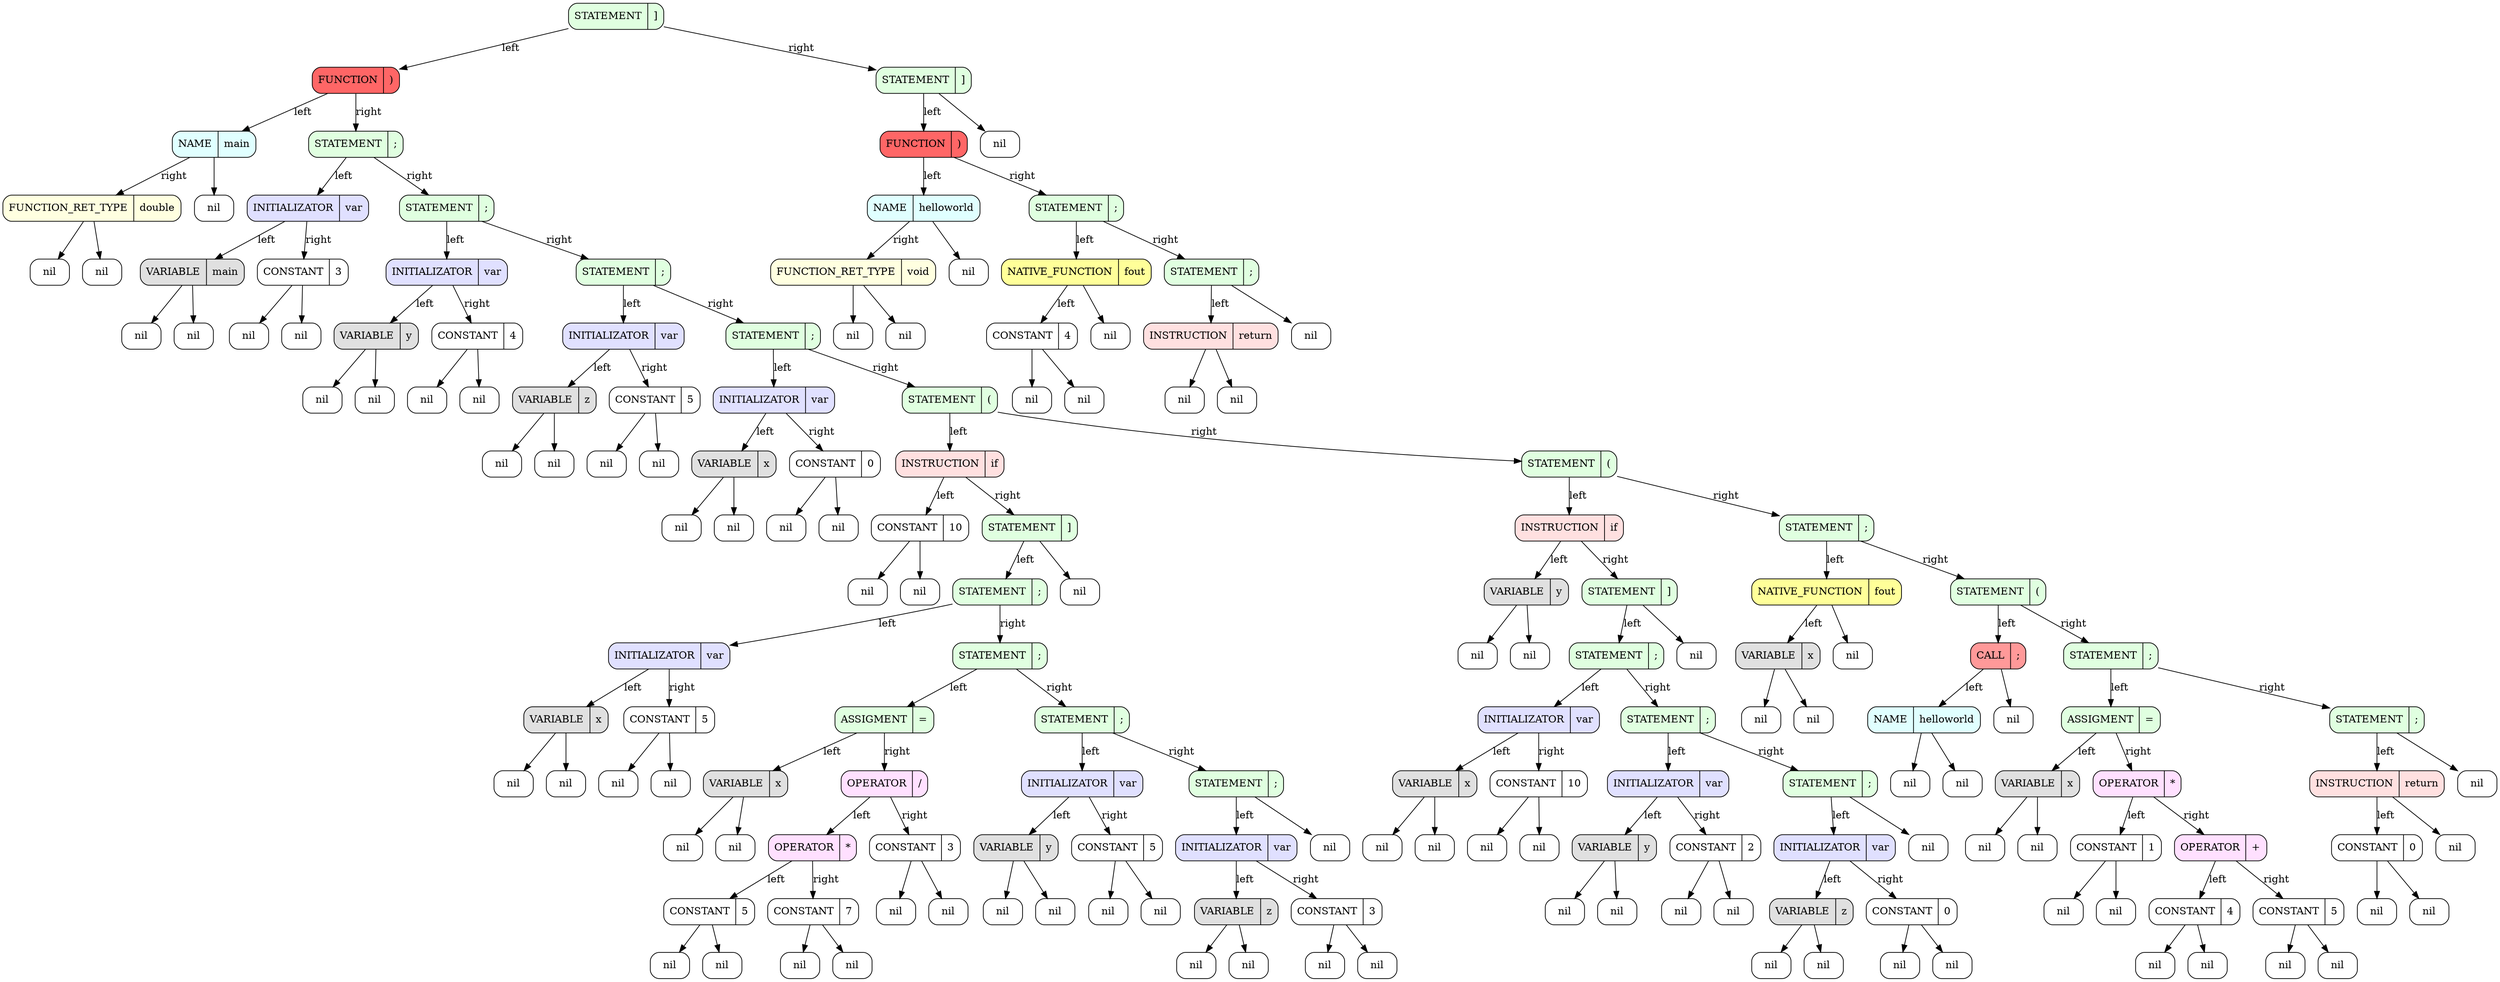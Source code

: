 ########################################################### SetDot
digraph 
{
rankdir = TB # RANKDIR
		node_0x622000001420 [style = filled, fillcolor = "#E0FFE0", shape = Mrecord label =  "STATEMENT | {]}"]
		node_0x6220000002b0 [style = filled, fillcolor = "#FF6666", shape = Mrecord label =  "FUNCTION | {)}"]
		node_0x622000000250 [style = filled, fillcolor = "#E0FFFF", shape = Mrecord label =  "NAME | {main}"]
		node_0x622000000220 [style = filled, fillcolor = "#FFFFE0", shape = Mrecord label =  "FUNCTION_RET_TYPE | {double}"]
		nil_0 [style = filled, fillcolor = "white", shape = Mrecord, label = "nil"]
		node_0x622000000220 -> nil_0 
		nil_1 [style = filled, fillcolor = "white", shape = Mrecord, label = "nil"]
		node_0x622000000220 -> nil_1 
		node_0x622000000250 -> node_0x622000000220 [label = "right"]
		nil_2 [style = filled, fillcolor = "white", shape = Mrecord, label = "nil"]
		node_0x622000000250 -> nil_2 
		node_0x6220000002b0 -> node_0x622000000250 [label = "left"]
		node_0x6220000003d0 [style = filled, fillcolor = "#E0FFE0", shape = Mrecord label =  "STATEMENT | {;}"]
		node_0x622000000310 [style = filled, fillcolor = "#E0E0FF", shape = Mrecord label =  "INITIALIZATOR | {var}"]
		node_0x622000000340 [style = filled, fillcolor = "#E0E0E0", shape = Mrecord label =  "VARIABLE | {main}"]
		nil_3 [style = filled, fillcolor = "white", shape = Mrecord, label = "nil"]
		node_0x622000000340 -> nil_3 
		nil_4 [style = filled, fillcolor = "white", shape = Mrecord, label = "nil"]
		node_0x622000000340 -> nil_4 
		node_0x622000000310 -> node_0x622000000340 [label = "left"]
		node_0x6220000003a0 [style = filled, fillcolor = "#FFFFFF", shape = Mrecord label =  "CONSTANT | {3}"]
		nil_5 [style = filled, fillcolor = "white", shape = Mrecord, label = "nil"]
		node_0x6220000003a0 -> nil_5 
		nil_6 [style = filled, fillcolor = "white", shape = Mrecord, label = "nil"]
		node_0x6220000003a0 -> nil_6 
		node_0x622000000310 -> node_0x6220000003a0 [label = "right"]
		node_0x6220000003d0 -> node_0x622000000310 [label = "left"]
		node_0x6220000004c0 [style = filled, fillcolor = "#E0FFE0", shape = Mrecord label =  "STATEMENT | {;}"]
		node_0x622000000400 [style = filled, fillcolor = "#E0E0FF", shape = Mrecord label =  "INITIALIZATOR | {var}"]
		node_0x622000000430 [style = filled, fillcolor = "#E0E0E0", shape = Mrecord label =  "VARIABLE | {y}"]
		nil_7 [style = filled, fillcolor = "white", shape = Mrecord, label = "nil"]
		node_0x622000000430 -> nil_7 
		nil_8 [style = filled, fillcolor = "white", shape = Mrecord, label = "nil"]
		node_0x622000000430 -> nil_8 
		node_0x622000000400 -> node_0x622000000430 [label = "left"]
		node_0x622000000490 [style = filled, fillcolor = "#FFFFFF", shape = Mrecord label =  "CONSTANT | {4}"]
		nil_9 [style = filled, fillcolor = "white", shape = Mrecord, label = "nil"]
		node_0x622000000490 -> nil_9 
		nil_10 [style = filled, fillcolor = "white", shape = Mrecord, label = "nil"]
		node_0x622000000490 -> nil_10 
		node_0x622000000400 -> node_0x622000000490 [label = "right"]
		node_0x6220000004c0 -> node_0x622000000400 [label = "left"]
		node_0x6220000005b0 [style = filled, fillcolor = "#E0FFE0", shape = Mrecord label =  "STATEMENT | {;}"]
		node_0x6220000004f0 [style = filled, fillcolor = "#E0E0FF", shape = Mrecord label =  "INITIALIZATOR | {var}"]
		node_0x622000000520 [style = filled, fillcolor = "#E0E0E0", shape = Mrecord label =  "VARIABLE | {z}"]
		nil_11 [style = filled, fillcolor = "white", shape = Mrecord, label = "nil"]
		node_0x622000000520 -> nil_11 
		nil_12 [style = filled, fillcolor = "white", shape = Mrecord, label = "nil"]
		node_0x622000000520 -> nil_12 
		node_0x6220000004f0 -> node_0x622000000520 [label = "left"]
		node_0x622000000580 [style = filled, fillcolor = "#FFFFFF", shape = Mrecord label =  "CONSTANT | {5}"]
		nil_13 [style = filled, fillcolor = "white", shape = Mrecord, label = "nil"]
		node_0x622000000580 -> nil_13 
		nil_14 [style = filled, fillcolor = "white", shape = Mrecord, label = "nil"]
		node_0x622000000580 -> nil_14 
		node_0x6220000004f0 -> node_0x622000000580 [label = "right"]
		node_0x6220000005b0 -> node_0x6220000004f0 [label = "left"]
		node_0x6220000006a0 [style = filled, fillcolor = "#E0FFE0", shape = Mrecord label =  "STATEMENT | {;}"]
		node_0x6220000005e0 [style = filled, fillcolor = "#E0E0FF", shape = Mrecord label =  "INITIALIZATOR | {var}"]
		node_0x622000000610 [style = filled, fillcolor = "#E0E0E0", shape = Mrecord label =  "VARIABLE | {x}"]
		nil_15 [style = filled, fillcolor = "white", shape = Mrecord, label = "nil"]
		node_0x622000000610 -> nil_15 
		nil_16 [style = filled, fillcolor = "white", shape = Mrecord, label = "nil"]
		node_0x622000000610 -> nil_16 
		node_0x6220000005e0 -> node_0x622000000610 [label = "left"]
		node_0x622000000670 [style = filled, fillcolor = "#FFFFFF", shape = Mrecord label =  "CONSTANT | {0}"]
		nil_17 [style = filled, fillcolor = "white", shape = Mrecord, label = "nil"]
		node_0x622000000670 -> nil_17 
		nil_18 [style = filled, fillcolor = "white", shape = Mrecord, label = "nil"]
		node_0x622000000670 -> nil_18 
		node_0x6220000005e0 -> node_0x622000000670 [label = "right"]
		node_0x6220000006a0 -> node_0x6220000005e0 [label = "left"]
		node_0x622000000700 [style = filled, fillcolor = "#E0FFE0", shape = Mrecord label =  "STATEMENT | {(}"]
		node_0x6220000006d0 [style = filled, fillcolor = "#FFE0E0", shape = Mrecord label =  "INSTRUCTION | {if}"]
		node_0x622000000730 [style = filled, fillcolor = "#FFFFFF", shape = Mrecord label =  "CONSTANT | {10}"]
		nil_19 [style = filled, fillcolor = "white", shape = Mrecord, label = "nil"]
		node_0x622000000730 -> nil_19 
		nil_20 [style = filled, fillcolor = "white", shape = Mrecord, label = "nil"]
		node_0x622000000730 -> nil_20 
		node_0x6220000006d0 -> node_0x622000000730 [label = "left"]
		node_0x622000000c10 [style = filled, fillcolor = "#E0FFE0", shape = Mrecord label =  "STATEMENT | {]}"]
		node_0x622000000880 [style = filled, fillcolor = "#E0FFE0", shape = Mrecord label =  "STATEMENT | {;}"]
		node_0x6220000007c0 [style = filled, fillcolor = "#E0E0FF", shape = Mrecord label =  "INITIALIZATOR | {var}"]
		node_0x6220000007f0 [style = filled, fillcolor = "#E0E0E0", shape = Mrecord label =  "VARIABLE | {x}"]
		nil_21 [style = filled, fillcolor = "white", shape = Mrecord, label = "nil"]
		node_0x6220000007f0 -> nil_21 
		nil_22 [style = filled, fillcolor = "white", shape = Mrecord, label = "nil"]
		node_0x6220000007f0 -> nil_22 
		node_0x6220000007c0 -> node_0x6220000007f0 [label = "left"]
		node_0x622000000850 [style = filled, fillcolor = "#FFFFFF", shape = Mrecord label =  "CONSTANT | {5}"]
		nil_23 [style = filled, fillcolor = "white", shape = Mrecord, label = "nil"]
		node_0x622000000850 -> nil_23 
		nil_24 [style = filled, fillcolor = "white", shape = Mrecord, label = "nil"]
		node_0x622000000850 -> nil_24 
		node_0x6220000007c0 -> node_0x622000000850 [label = "right"]
		node_0x622000000880 -> node_0x6220000007c0 [label = "left"]
		node_0x622000000a00 [style = filled, fillcolor = "#E0FFE0", shape = Mrecord label =  "STATEMENT | {;}"]
		node_0x6220000008e0 [style = filled, fillcolor = "#E0FFE0", shape = Mrecord label =  "ASSIGMENT | {=}"]
		node_0x6220000008b0 [style = filled, fillcolor = "#E0E0E0", shape = Mrecord label =  "VARIABLE | {x}"]
		nil_25 [style = filled, fillcolor = "white", shape = Mrecord, label = "nil"]
		node_0x6220000008b0 -> nil_25 
		nil_26 [style = filled, fillcolor = "white", shape = Mrecord, label = "nil"]
		node_0x6220000008b0 -> nil_26 
		node_0x6220000008e0 -> node_0x6220000008b0 [label = "left"]
		node_0x6220000009a0 [style = filled, fillcolor = "#FFE0FF", shape = Mrecord label =  "OPERATOR | {/}"]
		node_0x622000000940 [style = filled, fillcolor = "#FFE0FF", shape = Mrecord label =  "OPERATOR | {*}"]
		node_0x622000000910 [style = filled, fillcolor = "#FFFFFF", shape = Mrecord label =  "CONSTANT | {5}"]
		nil_27 [style = filled, fillcolor = "white", shape = Mrecord, label = "nil"]
		node_0x622000000910 -> nil_27 
		nil_28 [style = filled, fillcolor = "white", shape = Mrecord, label = "nil"]
		node_0x622000000910 -> nil_28 
		node_0x622000000940 -> node_0x622000000910 [label = "left"]
		node_0x622000000970 [style = filled, fillcolor = "#FFFFFF", shape = Mrecord label =  "CONSTANT | {7}"]
		nil_29 [style = filled, fillcolor = "white", shape = Mrecord, label = "nil"]
		node_0x622000000970 -> nil_29 
		nil_30 [style = filled, fillcolor = "white", shape = Mrecord, label = "nil"]
		node_0x622000000970 -> nil_30 
		node_0x622000000940 -> node_0x622000000970 [label = "right"]
		node_0x6220000009a0 -> node_0x622000000940 [label = "left"]
		node_0x6220000009d0 [style = filled, fillcolor = "#FFFFFF", shape = Mrecord label =  "CONSTANT | {3}"]
		nil_31 [style = filled, fillcolor = "white", shape = Mrecord, label = "nil"]
		node_0x6220000009d0 -> nil_31 
		nil_32 [style = filled, fillcolor = "white", shape = Mrecord, label = "nil"]
		node_0x6220000009d0 -> nil_32 
		node_0x6220000009a0 -> node_0x6220000009d0 [label = "right"]
		node_0x6220000008e0 -> node_0x6220000009a0 [label = "right"]
		node_0x622000000a00 -> node_0x6220000008e0 [label = "left"]
		node_0x622000000af0 [style = filled, fillcolor = "#E0FFE0", shape = Mrecord label =  "STATEMENT | {;}"]
		node_0x622000000a30 [style = filled, fillcolor = "#E0E0FF", shape = Mrecord label =  "INITIALIZATOR | {var}"]
		node_0x622000000a60 [style = filled, fillcolor = "#E0E0E0", shape = Mrecord label =  "VARIABLE | {y}"]
		nil_33 [style = filled, fillcolor = "white", shape = Mrecord, label = "nil"]
		node_0x622000000a60 -> nil_33 
		nil_34 [style = filled, fillcolor = "white", shape = Mrecord, label = "nil"]
		node_0x622000000a60 -> nil_34 
		node_0x622000000a30 -> node_0x622000000a60 [label = "left"]
		node_0x622000000ac0 [style = filled, fillcolor = "#FFFFFF", shape = Mrecord label =  "CONSTANT | {5}"]
		nil_35 [style = filled, fillcolor = "white", shape = Mrecord, label = "nil"]
		node_0x622000000ac0 -> nil_35 
		nil_36 [style = filled, fillcolor = "white", shape = Mrecord, label = "nil"]
		node_0x622000000ac0 -> nil_36 
		node_0x622000000a30 -> node_0x622000000ac0 [label = "right"]
		node_0x622000000af0 -> node_0x622000000a30 [label = "left"]
		node_0x622000000be0 [style = filled, fillcolor = "#E0FFE0", shape = Mrecord label =  "STATEMENT | {;}"]
		node_0x622000000b20 [style = filled, fillcolor = "#E0E0FF", shape = Mrecord label =  "INITIALIZATOR | {var}"]
		node_0x622000000b50 [style = filled, fillcolor = "#E0E0E0", shape = Mrecord label =  "VARIABLE | {z}"]
		nil_37 [style = filled, fillcolor = "white", shape = Mrecord, label = "nil"]
		node_0x622000000b50 -> nil_37 
		nil_38 [style = filled, fillcolor = "white", shape = Mrecord, label = "nil"]
		node_0x622000000b50 -> nil_38 
		node_0x622000000b20 -> node_0x622000000b50 [label = "left"]
		node_0x622000000bb0 [style = filled, fillcolor = "#FFFFFF", shape = Mrecord label =  "CONSTANT | {3}"]
		nil_39 [style = filled, fillcolor = "white", shape = Mrecord, label = "nil"]
		node_0x622000000bb0 -> nil_39 
		nil_40 [style = filled, fillcolor = "white", shape = Mrecord, label = "nil"]
		node_0x622000000bb0 -> nil_40 
		node_0x622000000b20 -> node_0x622000000bb0 [label = "right"]
		node_0x622000000be0 -> node_0x622000000b20 [label = "left"]
		nil_41 [style = filled, fillcolor = "white", shape = Mrecord, label = "nil"]
		node_0x622000000be0 -> nil_41 
		node_0x622000000af0 -> node_0x622000000be0 [label = "right"]
		node_0x622000000a00 -> node_0x622000000af0 [label = "right"]
		node_0x622000000880 -> node_0x622000000a00 [label = "right"]
		node_0x622000000c10 -> node_0x622000000880 [label = "left"]
		nil_42 [style = filled, fillcolor = "white", shape = Mrecord, label = "nil"]
		node_0x622000000c10 -> nil_42 
		node_0x6220000006d0 -> node_0x622000000c10 [label = "right"]
		node_0x622000000700 -> node_0x6220000006d0 [label = "left"]
		node_0x622000000c70 [style = filled, fillcolor = "#E0FFE0", shape = Mrecord label =  "STATEMENT | {(}"]
		node_0x622000000c40 [style = filled, fillcolor = "#FFE0E0", shape = Mrecord label =  "INSTRUCTION | {if}"]
		node_0x622000000ca0 [style = filled, fillcolor = "#E0E0E0", shape = Mrecord label =  "VARIABLE | {y}"]
		nil_43 [style = filled, fillcolor = "white", shape = Mrecord, label = "nil"]
		node_0x622000000ca0 -> nil_43 
		nil_44 [style = filled, fillcolor = "white", shape = Mrecord, label = "nil"]
		node_0x622000000ca0 -> nil_44 
		node_0x622000000c40 -> node_0x622000000ca0 [label = "left"]
		node_0x622000001000 [style = filled, fillcolor = "#E0FFE0", shape = Mrecord label =  "STATEMENT | {]}"]
		node_0x622000000df0 [style = filled, fillcolor = "#E0FFE0", shape = Mrecord label =  "STATEMENT | {;}"]
		node_0x622000000d30 [style = filled, fillcolor = "#E0E0FF", shape = Mrecord label =  "INITIALIZATOR | {var}"]
		node_0x622000000d60 [style = filled, fillcolor = "#E0E0E0", shape = Mrecord label =  "VARIABLE | {x}"]
		nil_45 [style = filled, fillcolor = "white", shape = Mrecord, label = "nil"]
		node_0x622000000d60 -> nil_45 
		nil_46 [style = filled, fillcolor = "white", shape = Mrecord, label = "nil"]
		node_0x622000000d60 -> nil_46 
		node_0x622000000d30 -> node_0x622000000d60 [label = "left"]
		node_0x622000000dc0 [style = filled, fillcolor = "#FFFFFF", shape = Mrecord label =  "CONSTANT | {10}"]
		nil_47 [style = filled, fillcolor = "white", shape = Mrecord, label = "nil"]
		node_0x622000000dc0 -> nil_47 
		nil_48 [style = filled, fillcolor = "white", shape = Mrecord, label = "nil"]
		node_0x622000000dc0 -> nil_48 
		node_0x622000000d30 -> node_0x622000000dc0 [label = "right"]
		node_0x622000000df0 -> node_0x622000000d30 [label = "left"]
		node_0x622000000ee0 [style = filled, fillcolor = "#E0FFE0", shape = Mrecord label =  "STATEMENT | {;}"]
		node_0x622000000e20 [style = filled, fillcolor = "#E0E0FF", shape = Mrecord label =  "INITIALIZATOR | {var}"]
		node_0x622000000e50 [style = filled, fillcolor = "#E0E0E0", shape = Mrecord label =  "VARIABLE | {y}"]
		nil_49 [style = filled, fillcolor = "white", shape = Mrecord, label = "nil"]
		node_0x622000000e50 -> nil_49 
		nil_50 [style = filled, fillcolor = "white", shape = Mrecord, label = "nil"]
		node_0x622000000e50 -> nil_50 
		node_0x622000000e20 -> node_0x622000000e50 [label = "left"]
		node_0x622000000eb0 [style = filled, fillcolor = "#FFFFFF", shape = Mrecord label =  "CONSTANT | {2}"]
		nil_51 [style = filled, fillcolor = "white", shape = Mrecord, label = "nil"]
		node_0x622000000eb0 -> nil_51 
		nil_52 [style = filled, fillcolor = "white", shape = Mrecord, label = "nil"]
		node_0x622000000eb0 -> nil_52 
		node_0x622000000e20 -> node_0x622000000eb0 [label = "right"]
		node_0x622000000ee0 -> node_0x622000000e20 [label = "left"]
		node_0x622000000fd0 [style = filled, fillcolor = "#E0FFE0", shape = Mrecord label =  "STATEMENT | {;}"]
		node_0x622000000f10 [style = filled, fillcolor = "#E0E0FF", shape = Mrecord label =  "INITIALIZATOR | {var}"]
		node_0x622000000f40 [style = filled, fillcolor = "#E0E0E0", shape = Mrecord label =  "VARIABLE | {z}"]
		nil_53 [style = filled, fillcolor = "white", shape = Mrecord, label = "nil"]
		node_0x622000000f40 -> nil_53 
		nil_54 [style = filled, fillcolor = "white", shape = Mrecord, label = "nil"]
		node_0x622000000f40 -> nil_54 
		node_0x622000000f10 -> node_0x622000000f40 [label = "left"]
		node_0x622000000fa0 [style = filled, fillcolor = "#FFFFFF", shape = Mrecord label =  "CONSTANT | {0}"]
		nil_55 [style = filled, fillcolor = "white", shape = Mrecord, label = "nil"]
		node_0x622000000fa0 -> nil_55 
		nil_56 [style = filled, fillcolor = "white", shape = Mrecord, label = "nil"]
		node_0x622000000fa0 -> nil_56 
		node_0x622000000f10 -> node_0x622000000fa0 [label = "right"]
		node_0x622000000fd0 -> node_0x622000000f10 [label = "left"]
		nil_57 [style = filled, fillcolor = "white", shape = Mrecord, label = "nil"]
		node_0x622000000fd0 -> nil_57 
		node_0x622000000ee0 -> node_0x622000000fd0 [label = "right"]
		node_0x622000000df0 -> node_0x622000000ee0 [label = "right"]
		node_0x622000001000 -> node_0x622000000df0 [label = "left"]
		nil_58 [style = filled, fillcolor = "white", shape = Mrecord, label = "nil"]
		node_0x622000001000 -> nil_58 
		node_0x622000000c40 -> node_0x622000001000 [label = "right"]
		node_0x622000000c70 -> node_0x622000000c40 [label = "left"]
		node_0x6220000010c0 [style = filled, fillcolor = "#E0FFE0", shape = Mrecord label =  "STATEMENT | {;}"]
		node_0x622000001030 [style = filled, fillcolor = "#FFFF99", shape = Mrecord label =  "NATIVE_FUNCTION | {fout}"]
		node_0x622000001090 [style = filled, fillcolor = "#E0E0E0", shape = Mrecord label =  "VARIABLE | {x}"]
		nil_59 [style = filled, fillcolor = "white", shape = Mrecord, label = "nil"]
		node_0x622000001090 -> nil_59 
		nil_60 [style = filled, fillcolor = "white", shape = Mrecord, label = "nil"]
		node_0x622000001090 -> nil_60 
		node_0x622000001030 -> node_0x622000001090 [label = "left"]
		nil_61 [style = filled, fillcolor = "white", shape = Mrecord, label = "nil"]
		node_0x622000001030 -> nil_61 
		node_0x6220000010c0 -> node_0x622000001030 [label = "left"]
		node_0x622000001120 [style = filled, fillcolor = "#E0FFE0", shape = Mrecord label =  "STATEMENT | {(}"]
		node_0x622000001180 [style = filled, fillcolor = "#FF9999", shape = Mrecord label =  "CALL | {;}"]
		node_0x6220000010f0 [style = filled, fillcolor = "#E0FFFF", shape = Mrecord label =  "NAME | {helloworld}"]
		nil_62 [style = filled, fillcolor = "white", shape = Mrecord, label = "nil"]
		node_0x6220000010f0 -> nil_62 
		nil_63 [style = filled, fillcolor = "white", shape = Mrecord, label = "nil"]
		node_0x6220000010f0 -> nil_63 
		node_0x622000001180 -> node_0x6220000010f0 [label = "left"]
		nil_64 [style = filled, fillcolor = "white", shape = Mrecord, label = "nil"]
		node_0x622000001180 -> nil_64 
		node_0x622000001120 -> node_0x622000001180 [label = "left"]
		node_0x622000001360 [style = filled, fillcolor = "#E0FFE0", shape = Mrecord label =  "STATEMENT | {;}"]
		node_0x6220000011e0 [style = filled, fillcolor = "#E0FFE0", shape = Mrecord label =  "ASSIGMENT | {=}"]
		node_0x6220000011b0 [style = filled, fillcolor = "#E0E0E0", shape = Mrecord label =  "VARIABLE | {x}"]
		nil_65 [style = filled, fillcolor = "white", shape = Mrecord, label = "nil"]
		node_0x6220000011b0 -> nil_65 
		nil_66 [style = filled, fillcolor = "white", shape = Mrecord, label = "nil"]
		node_0x6220000011b0 -> nil_66 
		node_0x6220000011e0 -> node_0x6220000011b0 [label = "left"]
		node_0x622000001240 [style = filled, fillcolor = "#FFE0FF", shape = Mrecord label =  "OPERATOR | {*}"]
		node_0x622000001210 [style = filled, fillcolor = "#FFFFFF", shape = Mrecord label =  "CONSTANT | {1}"]
		nil_67 [style = filled, fillcolor = "white", shape = Mrecord, label = "nil"]
		node_0x622000001210 -> nil_67 
		nil_68 [style = filled, fillcolor = "white", shape = Mrecord, label = "nil"]
		node_0x622000001210 -> nil_68 
		node_0x622000001240 -> node_0x622000001210 [label = "left"]
		node_0x6220000012d0 [style = filled, fillcolor = "#FFE0FF", shape = Mrecord label =  "OPERATOR | {+}"]
		node_0x6220000012a0 [style = filled, fillcolor = "#FFFFFF", shape = Mrecord label =  "CONSTANT | {4}"]
		nil_69 [style = filled, fillcolor = "white", shape = Mrecord, label = "nil"]
		node_0x6220000012a0 -> nil_69 
		nil_70 [style = filled, fillcolor = "white", shape = Mrecord, label = "nil"]
		node_0x6220000012a0 -> nil_70 
		node_0x6220000012d0 -> node_0x6220000012a0 [label = "left"]
		node_0x622000001300 [style = filled, fillcolor = "#FFFFFF", shape = Mrecord label =  "CONSTANT | {5}"]
		nil_71 [style = filled, fillcolor = "white", shape = Mrecord, label = "nil"]
		node_0x622000001300 -> nil_71 
		nil_72 [style = filled, fillcolor = "white", shape = Mrecord, label = "nil"]
		node_0x622000001300 -> nil_72 
		node_0x6220000012d0 -> node_0x622000001300 [label = "right"]
		node_0x622000001240 -> node_0x6220000012d0 [label = "right"]
		node_0x6220000011e0 -> node_0x622000001240 [label = "right"]
		node_0x622000001360 -> node_0x6220000011e0 [label = "left"]
		node_0x6220000013f0 [style = filled, fillcolor = "#E0FFE0", shape = Mrecord label =  "STATEMENT | {;}"]
		node_0x622000001390 [style = filled, fillcolor = "#FFE0E0", shape = Mrecord label =  "INSTRUCTION | {return}"]
		node_0x6220000013c0 [style = filled, fillcolor = "#FFFFFF", shape = Mrecord label =  "CONSTANT | {0}"]
		nil_73 [style = filled, fillcolor = "white", shape = Mrecord, label = "nil"]
		node_0x6220000013c0 -> nil_73 
		nil_74 [style = filled, fillcolor = "white", shape = Mrecord, label = "nil"]
		node_0x6220000013c0 -> nil_74 
		node_0x622000001390 -> node_0x6220000013c0 [label = "left"]
		nil_75 [style = filled, fillcolor = "white", shape = Mrecord, label = "nil"]
		node_0x622000001390 -> nil_75 
		node_0x6220000013f0 -> node_0x622000001390 [label = "left"]
		nil_76 [style = filled, fillcolor = "white", shape = Mrecord, label = "nil"]
		node_0x6220000013f0 -> nil_76 
		node_0x622000001360 -> node_0x6220000013f0 [label = "right"]
		node_0x622000001120 -> node_0x622000001360 [label = "right"]
		node_0x6220000010c0 -> node_0x622000001120 [label = "right"]
		node_0x622000000c70 -> node_0x6220000010c0 [label = "right"]
		node_0x622000000700 -> node_0x622000000c70 [label = "right"]
		node_0x6220000006a0 -> node_0x622000000700 [label = "right"]
		node_0x6220000005b0 -> node_0x6220000006a0 [label = "right"]
		node_0x6220000004c0 -> node_0x6220000005b0 [label = "right"]
		node_0x6220000003d0 -> node_0x6220000004c0 [label = "right"]
		node_0x6220000002b0 -> node_0x6220000003d0 [label = "right"]
		node_0x622000001420 -> node_0x6220000002b0 [label = "left"]
		node_0x622000001660 [style = filled, fillcolor = "#E0FFE0", shape = Mrecord label =  "STATEMENT | {]}"]
		node_0x6220000014e0 [style = filled, fillcolor = "#FF6666", shape = Mrecord label =  "FUNCTION | {)}"]
		node_0x622000001480 [style = filled, fillcolor = "#E0FFFF", shape = Mrecord label =  "NAME | {helloworld}"]
		node_0x622000001450 [style = filled, fillcolor = "#FFFFE0", shape = Mrecord label =  "FUNCTION_RET_TYPE | {void}"]
		nil_77 [style = filled, fillcolor = "white", shape = Mrecord, label = "nil"]
		node_0x622000001450 -> nil_77 
		nil_78 [style = filled, fillcolor = "white", shape = Mrecord, label = "nil"]
		node_0x622000001450 -> nil_78 
		node_0x622000001480 -> node_0x622000001450 [label = "right"]
		nil_79 [style = filled, fillcolor = "white", shape = Mrecord, label = "nil"]
		node_0x622000001480 -> nil_79 
		node_0x6220000014e0 -> node_0x622000001480 [label = "left"]
		node_0x6220000015d0 [style = filled, fillcolor = "#E0FFE0", shape = Mrecord label =  "STATEMENT | {;}"]
		node_0x622000001540 [style = filled, fillcolor = "#FFFF99", shape = Mrecord label =  "NATIVE_FUNCTION | {fout}"]
		node_0x6220000015a0 [style = filled, fillcolor = "#FFFFFF", shape = Mrecord label =  "CONSTANT | {4}"]
		nil_80 [style = filled, fillcolor = "white", shape = Mrecord, label = "nil"]
		node_0x6220000015a0 -> nil_80 
		nil_81 [style = filled, fillcolor = "white", shape = Mrecord, label = "nil"]
		node_0x6220000015a0 -> nil_81 
		node_0x622000001540 -> node_0x6220000015a0 [label = "left"]
		nil_82 [style = filled, fillcolor = "white", shape = Mrecord, label = "nil"]
		node_0x622000001540 -> nil_82 
		node_0x6220000015d0 -> node_0x622000001540 [label = "left"]
		node_0x622000001630 [style = filled, fillcolor = "#E0FFE0", shape = Mrecord label =  "STATEMENT | {;}"]
		node_0x622000001600 [style = filled, fillcolor = "#FFE0E0", shape = Mrecord label =  "INSTRUCTION | {return}"]
		nil_83 [style = filled, fillcolor = "white", shape = Mrecord, label = "nil"]
		node_0x622000001600 -> nil_83 
		nil_84 [style = filled, fillcolor = "white", shape = Mrecord, label = "nil"]
		node_0x622000001600 -> nil_84 
		node_0x622000001630 -> node_0x622000001600 [label = "left"]
		nil_85 [style = filled, fillcolor = "white", shape = Mrecord, label = "nil"]
		node_0x622000001630 -> nil_85 
		node_0x6220000015d0 -> node_0x622000001630 [label = "right"]
		node_0x6220000014e0 -> node_0x6220000015d0 [label = "right"]
		node_0x622000001660 -> node_0x6220000014e0 [label = "left"]
		nil_86 [style = filled, fillcolor = "white", shape = Mrecord, label = "nil"]
		node_0x622000001660 -> nil_86 
		node_0x622000001420 -> node_0x622000001660 [label = "right"]
########################################################### SetEndDot

}